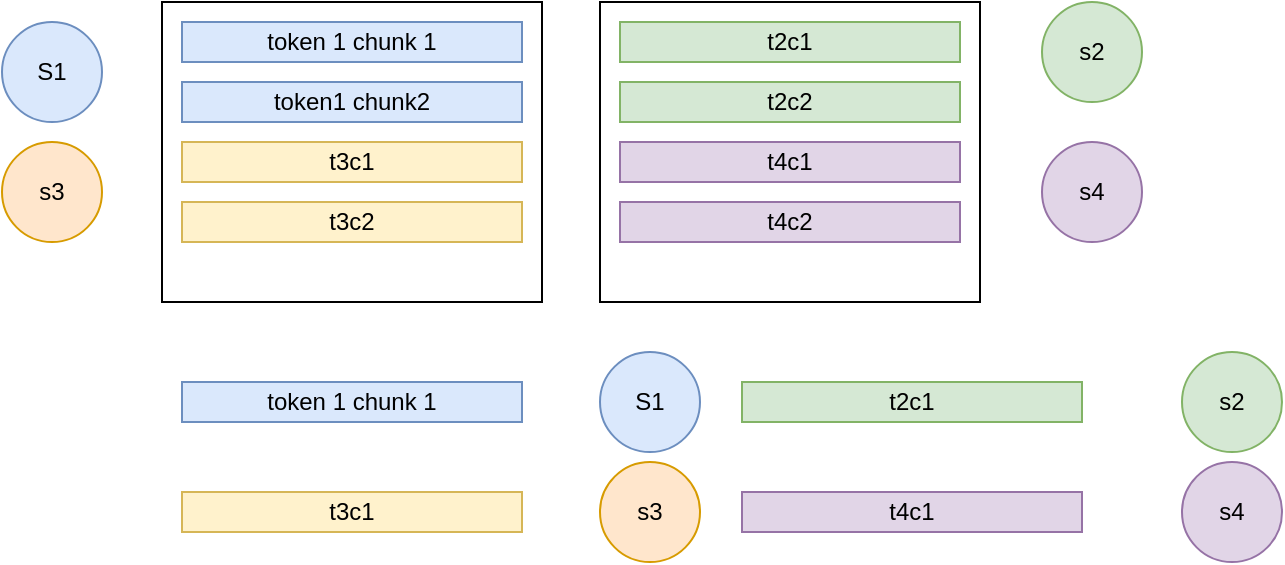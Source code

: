 <mxfile version="24.8.4">
  <diagram name="第 1 页" id="f2C9azBvbqwrPbyLchOI">
    <mxGraphModel dx="1434" dy="778" grid="1" gridSize="10" guides="1" tooltips="1" connect="1" arrows="1" fold="1" page="1" pageScale="1" pageWidth="827" pageHeight="1169" math="0" shadow="0">
      <root>
        <mxCell id="0" />
        <mxCell id="1" parent="0" />
        <mxCell id="LaPq8CfM4VIGgw-9wt1N-1" value="" style="rounded=0;whiteSpace=wrap;html=1;" parent="1" vertex="1">
          <mxGeometry x="100" y="210" width="190" height="150" as="geometry" />
        </mxCell>
        <mxCell id="LaPq8CfM4VIGgw-9wt1N-2" value="token 1 chunk 1" style="rounded=0;whiteSpace=wrap;html=1;fillColor=#dae8fc;strokeColor=#6c8ebf;" parent="1" vertex="1">
          <mxGeometry x="110" y="220" width="170" height="20" as="geometry" />
        </mxCell>
        <mxCell id="LaPq8CfM4VIGgw-9wt1N-3" value="&lt;div&gt;token1 chunk2&lt;/div&gt;" style="rounded=0;whiteSpace=wrap;html=1;fillColor=#dae8fc;strokeColor=#6c8ebf;" parent="1" vertex="1">
          <mxGeometry x="110" y="250" width="170" height="20" as="geometry" />
        </mxCell>
        <mxCell id="LaPq8CfM4VIGgw-9wt1N-4" value="" style="rounded=0;whiteSpace=wrap;html=1;" parent="1" vertex="1">
          <mxGeometry x="319" y="210" width="190" height="150" as="geometry" />
        </mxCell>
        <mxCell id="LaPq8CfM4VIGgw-9wt1N-5" value="t2c1" style="rounded=0;whiteSpace=wrap;html=1;fillColor=#d5e8d4;strokeColor=#82b366;" parent="1" vertex="1">
          <mxGeometry x="329" y="220" width="170" height="20" as="geometry" />
        </mxCell>
        <mxCell id="LaPq8CfM4VIGgw-9wt1N-6" value="t2c2" style="rounded=0;whiteSpace=wrap;html=1;fillColor=#d5e8d4;strokeColor=#82b366;" parent="1" vertex="1">
          <mxGeometry x="329" y="250" width="170" height="20" as="geometry" />
        </mxCell>
        <mxCell id="LaPq8CfM4VIGgw-9wt1N-10" value="t3c1" style="rounded=0;whiteSpace=wrap;html=1;fillColor=#fff2cc;strokeColor=#d6b656;" parent="1" vertex="1">
          <mxGeometry x="110" y="280" width="170" height="20" as="geometry" />
        </mxCell>
        <mxCell id="LaPq8CfM4VIGgw-9wt1N-11" value="t3c2" style="rounded=0;whiteSpace=wrap;html=1;fillColor=#fff2cc;strokeColor=#d6b656;" parent="1" vertex="1">
          <mxGeometry x="110" y="310" width="170" height="20" as="geometry" />
        </mxCell>
        <mxCell id="LaPq8CfM4VIGgw-9wt1N-12" value="t4c1" style="rounded=0;whiteSpace=wrap;html=1;fillColor=#e1d5e7;strokeColor=#9673a6;" parent="1" vertex="1">
          <mxGeometry x="329" y="280" width="170" height="20" as="geometry" />
        </mxCell>
        <mxCell id="LaPq8CfM4VIGgw-9wt1N-13" value="t4c2" style="rounded=0;whiteSpace=wrap;html=1;fillColor=#e1d5e7;strokeColor=#9673a6;" parent="1" vertex="1">
          <mxGeometry x="329" y="310" width="170" height="20" as="geometry" />
        </mxCell>
        <mxCell id="Zx_W-T06vxxgGi5QFhx9-2" value="s3" style="ellipse;whiteSpace=wrap;html=1;aspect=fixed;fillColor=#ffe6cc;strokeColor=#d79b00;" vertex="1" parent="1">
          <mxGeometry x="20" y="280" width="50" height="50" as="geometry" />
        </mxCell>
        <mxCell id="Zx_W-T06vxxgGi5QFhx9-3" value="s2" style="ellipse;whiteSpace=wrap;html=1;aspect=fixed;fillColor=#d5e8d4;strokeColor=#82b366;" vertex="1" parent="1">
          <mxGeometry x="540" y="210" width="50" height="50" as="geometry" />
        </mxCell>
        <mxCell id="Zx_W-T06vxxgGi5QFhx9-4" value="s4" style="ellipse;whiteSpace=wrap;html=1;aspect=fixed;fillColor=#e1d5e7;strokeColor=#9673a6;" vertex="1" parent="1">
          <mxGeometry x="540" y="280" width="50" height="50" as="geometry" />
        </mxCell>
        <mxCell id="Zx_W-T06vxxgGi5QFhx9-5" value="S1" style="ellipse;whiteSpace=wrap;html=1;aspect=fixed;fillColor=#dae8fc;strokeColor=#6c8ebf;" vertex="1" parent="1">
          <mxGeometry x="20" y="220" width="50" height="50" as="geometry" />
        </mxCell>
        <mxCell id="Zx_W-T06vxxgGi5QFhx9-6" value="token 1 chunk 1" style="rounded=0;whiteSpace=wrap;html=1;fillColor=#dae8fc;strokeColor=#6c8ebf;" vertex="1" parent="1">
          <mxGeometry x="110" y="400" width="170" height="20" as="geometry" />
        </mxCell>
        <mxCell id="Zx_W-T06vxxgGi5QFhx9-7" value="t3c1" style="rounded=0;whiteSpace=wrap;html=1;fillColor=#fff2cc;strokeColor=#d6b656;" vertex="1" parent="1">
          <mxGeometry x="110" y="455" width="170" height="20" as="geometry" />
        </mxCell>
        <mxCell id="Zx_W-T06vxxgGi5QFhx9-8" value="S1" style="ellipse;whiteSpace=wrap;html=1;aspect=fixed;fillColor=#dae8fc;strokeColor=#6c8ebf;" vertex="1" parent="1">
          <mxGeometry x="319" y="385" width="50" height="50" as="geometry" />
        </mxCell>
        <mxCell id="Zx_W-T06vxxgGi5QFhx9-9" value="s3" style="ellipse;whiteSpace=wrap;html=1;aspect=fixed;fillColor=#ffe6cc;strokeColor=#d79b00;" vertex="1" parent="1">
          <mxGeometry x="319" y="440" width="50" height="50" as="geometry" />
        </mxCell>
        <mxCell id="Zx_W-T06vxxgGi5QFhx9-10" value="t2c1" style="rounded=0;whiteSpace=wrap;html=1;fillColor=#d5e8d4;strokeColor=#82b366;" vertex="1" parent="1">
          <mxGeometry x="390" y="400" width="170" height="20" as="geometry" />
        </mxCell>
        <mxCell id="Zx_W-T06vxxgGi5QFhx9-11" value="t4c1" style="rounded=0;whiteSpace=wrap;html=1;fillColor=#e1d5e7;strokeColor=#9673a6;" vertex="1" parent="1">
          <mxGeometry x="390" y="455" width="170" height="20" as="geometry" />
        </mxCell>
        <mxCell id="Zx_W-T06vxxgGi5QFhx9-12" value="s2" style="ellipse;whiteSpace=wrap;html=1;aspect=fixed;fillColor=#d5e8d4;strokeColor=#82b366;" vertex="1" parent="1">
          <mxGeometry x="610" y="385" width="50" height="50" as="geometry" />
        </mxCell>
        <mxCell id="Zx_W-T06vxxgGi5QFhx9-13" value="s4" style="ellipse;whiteSpace=wrap;html=1;aspect=fixed;fillColor=#e1d5e7;strokeColor=#9673a6;" vertex="1" parent="1">
          <mxGeometry x="610" y="440" width="50" height="50" as="geometry" />
        </mxCell>
      </root>
    </mxGraphModel>
  </diagram>
</mxfile>
